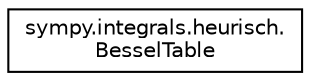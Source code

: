 digraph "Graphical Class Hierarchy"
{
 // LATEX_PDF_SIZE
  edge [fontname="Helvetica",fontsize="10",labelfontname="Helvetica",labelfontsize="10"];
  node [fontname="Helvetica",fontsize="10",shape=record];
  rankdir="LR";
  Node0 [label="sympy.integrals.heurisch.\lBesselTable",height=0.2,width=0.4,color="black", fillcolor="white", style="filled",URL="$classsympy_1_1integrals_1_1heurisch_1_1BesselTable.html",tooltip=" "];
}
